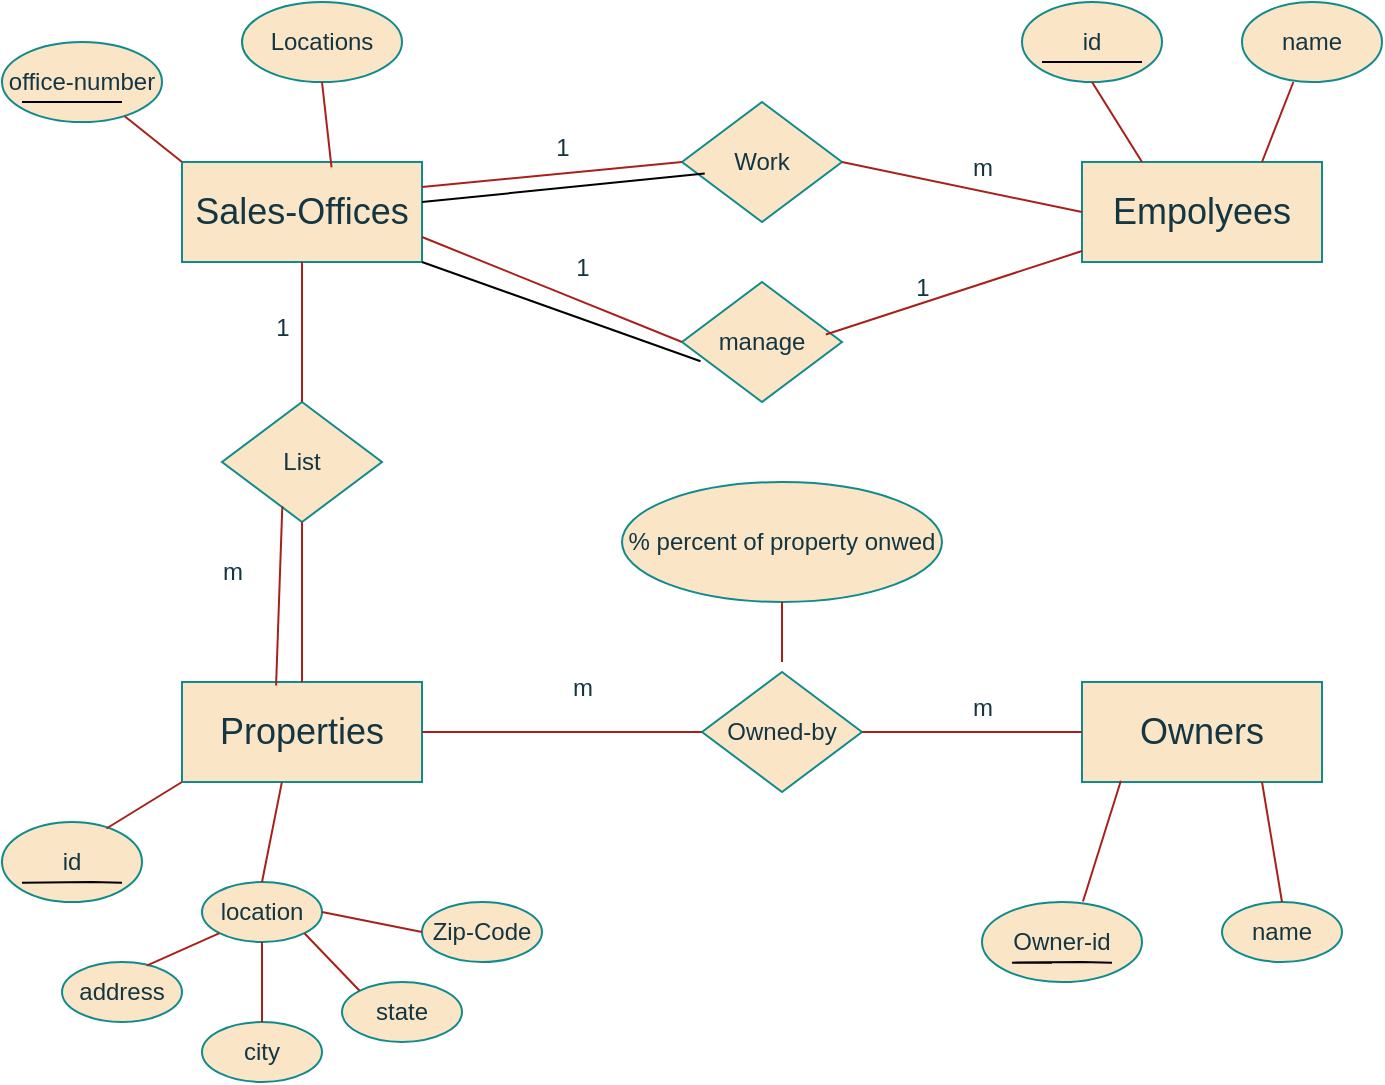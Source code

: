 <mxfile version="21.3.7" type="device">
  <diagram name="Page-1" id="7YlPffgC-rGrnvoq_Qv7">
    <mxGraphModel dx="915" dy="828" grid="1" gridSize="10" guides="1" tooltips="1" connect="1" arrows="1" fold="1" page="1" pageScale="1" pageWidth="850" pageHeight="1100" math="0" shadow="0">
      <root>
        <mxCell id="0" />
        <mxCell id="1" parent="0" />
        <mxCell id="7ODVU_EfmexJQ0koivd1-1" value="&lt;font style=&quot;font-size: 18px;&quot;&gt;Sales-Offices&lt;/font&gt;" style="rounded=0;whiteSpace=wrap;html=1;labelBackgroundColor=none;fillColor=#FAE5C7;strokeColor=#0F8B8D;fontColor=#143642;" parent="1" vertex="1">
          <mxGeometry x="110" y="150" width="120" height="50" as="geometry" />
        </mxCell>
        <mxCell id="7ODVU_EfmexJQ0koivd1-2" value="office-number" style="ellipse;whiteSpace=wrap;html=1;labelBackgroundColor=none;fillColor=#FAE5C7;strokeColor=#0F8B8D;fontColor=#143642;" parent="1" vertex="1">
          <mxGeometry x="20" y="90" width="80" height="40" as="geometry" />
        </mxCell>
        <mxCell id="7ODVU_EfmexJQ0koivd1-3" value="Locations" style="ellipse;whiteSpace=wrap;html=1;labelBackgroundColor=none;fillColor=#FAE5C7;strokeColor=#0F8B8D;fontColor=#143642;" parent="1" vertex="1">
          <mxGeometry x="140" y="70" width="80" height="40" as="geometry" />
        </mxCell>
        <mxCell id="7ODVU_EfmexJQ0koivd1-4" value="&lt;font style=&quot;font-size: 18px;&quot;&gt;Empolyees&lt;/font&gt;" style="rounded=0;whiteSpace=wrap;html=1;labelBackgroundColor=none;fillColor=#FAE5C7;strokeColor=#0F8B8D;fontColor=#143642;" parent="1" vertex="1">
          <mxGeometry x="560" y="150" width="120" height="50" as="geometry" />
        </mxCell>
        <mxCell id="7ODVU_EfmexJQ0koivd1-5" value="id" style="ellipse;whiteSpace=wrap;html=1;labelBackgroundColor=none;fillColor=#FAE5C7;strokeColor=#0F8B8D;fontColor=#143642;" parent="1" vertex="1">
          <mxGeometry x="530" y="70" width="70" height="40" as="geometry" />
        </mxCell>
        <mxCell id="7ODVU_EfmexJQ0koivd1-6" value="name" style="ellipse;whiteSpace=wrap;html=1;labelBackgroundColor=none;fillColor=#FAE5C7;strokeColor=#0F8B8D;fontColor=#143642;" parent="1" vertex="1">
          <mxGeometry x="640" y="70" width="70" height="40" as="geometry" />
        </mxCell>
        <mxCell id="7ODVU_EfmexJQ0koivd1-8" value="&lt;font style=&quot;font-size: 18px;&quot;&gt;Properties&lt;/font&gt;" style="rounded=0;whiteSpace=wrap;html=1;labelBackgroundColor=none;fillColor=#FAE5C7;strokeColor=#0F8B8D;fontColor=#143642;" parent="1" vertex="1">
          <mxGeometry x="110" y="410" width="120" height="50" as="geometry" />
        </mxCell>
        <mxCell id="7ODVU_EfmexJQ0koivd1-9" value="id" style="ellipse;whiteSpace=wrap;html=1;labelBackgroundColor=none;fillColor=#FAE5C7;strokeColor=#0F8B8D;fontColor=#143642;" parent="1" vertex="1">
          <mxGeometry x="20" y="480" width="70" height="40" as="geometry" />
        </mxCell>
        <mxCell id="7ODVU_EfmexJQ0koivd1-10" value="location" style="ellipse;whiteSpace=wrap;html=1;labelBackgroundColor=none;fillColor=#FAE5C7;strokeColor=#0F8B8D;fontColor=#143642;" parent="1" vertex="1">
          <mxGeometry x="120" y="510" width="60" height="30" as="geometry" />
        </mxCell>
        <mxCell id="7ODVU_EfmexJQ0koivd1-11" value="address" style="ellipse;whiteSpace=wrap;html=1;labelBackgroundColor=none;fillColor=#FAE5C7;strokeColor=#0F8B8D;fontColor=#143642;" parent="1" vertex="1">
          <mxGeometry x="50" y="550" width="60" height="30" as="geometry" />
        </mxCell>
        <mxCell id="7ODVU_EfmexJQ0koivd1-12" value="city" style="ellipse;whiteSpace=wrap;html=1;labelBackgroundColor=none;fillColor=#FAE5C7;strokeColor=#0F8B8D;fontColor=#143642;" parent="1" vertex="1">
          <mxGeometry x="120" y="580" width="60" height="30" as="geometry" />
        </mxCell>
        <mxCell id="7ODVU_EfmexJQ0koivd1-13" value="state" style="ellipse;whiteSpace=wrap;html=1;labelBackgroundColor=none;fillColor=#FAE5C7;strokeColor=#0F8B8D;fontColor=#143642;" parent="1" vertex="1">
          <mxGeometry x="190" y="560" width="60" height="30" as="geometry" />
        </mxCell>
        <mxCell id="7ODVU_EfmexJQ0koivd1-14" value="Zip-Code" style="ellipse;whiteSpace=wrap;html=1;labelBackgroundColor=none;fillColor=#FAE5C7;strokeColor=#0F8B8D;fontColor=#143642;" parent="1" vertex="1">
          <mxGeometry x="230" y="520" width="60" height="30" as="geometry" />
        </mxCell>
        <mxCell id="7ODVU_EfmexJQ0koivd1-15" value="&lt;font style=&quot;font-size: 18px;&quot;&gt;Owners&lt;/font&gt;" style="rounded=0;whiteSpace=wrap;html=1;labelBackgroundColor=none;fillColor=#FAE5C7;strokeColor=#0F8B8D;fontColor=#143642;" parent="1" vertex="1">
          <mxGeometry x="560" y="410" width="120" height="50" as="geometry" />
        </mxCell>
        <mxCell id="7ODVU_EfmexJQ0koivd1-16" value="Owner-id" style="ellipse;whiteSpace=wrap;html=1;labelBackgroundColor=none;fillColor=#FAE5C7;strokeColor=#0F8B8D;fontColor=#143642;" parent="1" vertex="1">
          <mxGeometry x="510" y="520" width="80" height="40" as="geometry" />
        </mxCell>
        <mxCell id="7ODVU_EfmexJQ0koivd1-17" value="name" style="ellipse;whiteSpace=wrap;html=1;labelBackgroundColor=none;fillColor=#FAE5C7;strokeColor=#0F8B8D;fontColor=#143642;" parent="1" vertex="1">
          <mxGeometry x="630" y="520" width="60" height="30" as="geometry" />
        </mxCell>
        <mxCell id="7ODVU_EfmexJQ0koivd1-18" value="Work" style="rhombus;whiteSpace=wrap;html=1;labelBackgroundColor=none;fillColor=#FAE5C7;strokeColor=#0F8B8D;fontColor=#143642;" parent="1" vertex="1">
          <mxGeometry x="360" y="120" width="80" height="60" as="geometry" />
        </mxCell>
        <mxCell id="7ODVU_EfmexJQ0koivd1-19" value="" style="endArrow=none;html=1;rounded=0;exitX=0.416;exitY=1.004;exitDx=0;exitDy=0;exitPerimeter=0;entryX=0.5;entryY=0;entryDx=0;entryDy=0;labelBackgroundColor=none;strokeColor=#A8201A;fontColor=default;" parent="1" source="7ODVU_EfmexJQ0koivd1-8" target="7ODVU_EfmexJQ0koivd1-10" edge="1">
          <mxGeometry width="50" height="50" relative="1" as="geometry">
            <mxPoint x="400" y="350" as="sourcePoint" />
            <mxPoint x="160" y="510" as="targetPoint" />
          </mxGeometry>
        </mxCell>
        <mxCell id="7ODVU_EfmexJQ0koivd1-20" value="" style="endArrow=none;html=1;rounded=0;exitX=0.706;exitY=0.059;exitDx=0;exitDy=0;exitPerimeter=0;entryX=0;entryY=1;entryDx=0;entryDy=0;labelBackgroundColor=none;strokeColor=#A8201A;fontColor=default;" parent="1" source="7ODVU_EfmexJQ0koivd1-11" target="7ODVU_EfmexJQ0koivd1-10" edge="1">
          <mxGeometry width="50" height="50" relative="1" as="geometry">
            <mxPoint x="170" y="470" as="sourcePoint" />
            <mxPoint x="167" y="517" as="targetPoint" />
          </mxGeometry>
        </mxCell>
        <mxCell id="7ODVU_EfmexJQ0koivd1-21" value="" style="endArrow=none;html=1;rounded=0;exitX=0.5;exitY=0;exitDx=0;exitDy=0;entryX=0.5;entryY=1;entryDx=0;entryDy=0;labelBackgroundColor=none;strokeColor=#A8201A;fontColor=default;" parent="1" source="7ODVU_EfmexJQ0koivd1-12" target="7ODVU_EfmexJQ0koivd1-10" edge="1">
          <mxGeometry width="50" height="50" relative="1" as="geometry">
            <mxPoint x="170" y="470" as="sourcePoint" />
            <mxPoint x="160" y="520" as="targetPoint" />
          </mxGeometry>
        </mxCell>
        <mxCell id="7ODVU_EfmexJQ0koivd1-22" value="" style="endArrow=none;html=1;rounded=0;exitX=0;exitY=0;exitDx=0;exitDy=0;entryX=1;entryY=1;entryDx=0;entryDy=0;labelBackgroundColor=none;strokeColor=#A8201A;fontColor=default;" parent="1" source="7ODVU_EfmexJQ0koivd1-13" target="7ODVU_EfmexJQ0koivd1-10" edge="1">
          <mxGeometry width="50" height="50" relative="1" as="geometry">
            <mxPoint x="160" y="590" as="sourcePoint" />
            <mxPoint x="160" y="550" as="targetPoint" />
          </mxGeometry>
        </mxCell>
        <mxCell id="7ODVU_EfmexJQ0koivd1-23" value="" style="endArrow=none;html=1;rounded=0;exitX=0;exitY=0.5;exitDx=0;exitDy=0;entryX=1;entryY=0.5;entryDx=0;entryDy=0;labelBackgroundColor=none;strokeColor=#A8201A;fontColor=default;" parent="1" source="7ODVU_EfmexJQ0koivd1-14" target="7ODVU_EfmexJQ0koivd1-10" edge="1">
          <mxGeometry width="50" height="50" relative="1" as="geometry">
            <mxPoint x="209" y="574" as="sourcePoint" />
            <mxPoint x="181" y="546" as="targetPoint" />
          </mxGeometry>
        </mxCell>
        <mxCell id="7ODVU_EfmexJQ0koivd1-24" value="" style="endArrow=none;html=1;rounded=0;exitX=0;exitY=1;exitDx=0;exitDy=0;entryX=0.746;entryY=0.081;entryDx=0;entryDy=0;entryPerimeter=0;labelBackgroundColor=none;strokeColor=#A8201A;fontColor=default;" parent="1" source="7ODVU_EfmexJQ0koivd1-8" target="7ODVU_EfmexJQ0koivd1-9" edge="1">
          <mxGeometry width="50" height="50" relative="1" as="geometry">
            <mxPoint x="240" y="545" as="sourcePoint" />
            <mxPoint x="190" y="535" as="targetPoint" />
          </mxGeometry>
        </mxCell>
        <mxCell id="7ODVU_EfmexJQ0koivd1-25" value="" style="endArrow=none;html=1;rounded=0;exitX=0.162;exitY=0.987;exitDx=0;exitDy=0;entryX=0.631;entryY=-0.007;entryDx=0;entryDy=0;entryPerimeter=0;exitPerimeter=0;labelBackgroundColor=none;strokeColor=#A8201A;fontColor=default;" parent="1" source="7ODVU_EfmexJQ0koivd1-15" target="7ODVU_EfmexJQ0koivd1-16" edge="1">
          <mxGeometry width="50" height="50" relative="1" as="geometry">
            <mxPoint x="120" y="470" as="sourcePoint" />
            <mxPoint x="75" y="492" as="targetPoint" />
          </mxGeometry>
        </mxCell>
        <mxCell id="7ODVU_EfmexJQ0koivd1-26" value="" style="endArrow=none;html=1;rounded=0;exitX=0.75;exitY=1;exitDx=0;exitDy=0;entryX=0.5;entryY=0;entryDx=0;entryDy=0;labelBackgroundColor=none;strokeColor=#A8201A;fontColor=default;" parent="1" source="7ODVU_EfmexJQ0koivd1-15" target="7ODVU_EfmexJQ0koivd1-17" edge="1">
          <mxGeometry width="50" height="50" relative="1" as="geometry">
            <mxPoint x="589" y="469" as="sourcePoint" />
            <mxPoint x="578" y="526" as="targetPoint" />
          </mxGeometry>
        </mxCell>
        <mxCell id="7ODVU_EfmexJQ0koivd1-27" value="" style="endArrow=none;html=1;rounded=0;entryX=0.5;entryY=1;entryDx=0;entryDy=0;exitX=0.25;exitY=0;exitDx=0;exitDy=0;labelBackgroundColor=none;strokeColor=#A8201A;fontColor=default;" parent="1" source="7ODVU_EfmexJQ0koivd1-4" target="7ODVU_EfmexJQ0koivd1-5" edge="1">
          <mxGeometry width="50" height="50" relative="1" as="geometry">
            <mxPoint x="400" y="350" as="sourcePoint" />
            <mxPoint x="450" y="300" as="targetPoint" />
          </mxGeometry>
        </mxCell>
        <mxCell id="7ODVU_EfmexJQ0koivd1-28" value="" style="endArrow=none;html=1;rounded=0;entryX=0.367;entryY=1;entryDx=0;entryDy=0;exitX=0.75;exitY=0;exitDx=0;exitDy=0;entryPerimeter=0;labelBackgroundColor=none;strokeColor=#A8201A;fontColor=default;" parent="1" source="7ODVU_EfmexJQ0koivd1-4" target="7ODVU_EfmexJQ0koivd1-6" edge="1">
          <mxGeometry width="50" height="50" relative="1" as="geometry">
            <mxPoint x="600" y="160" as="sourcePoint" />
            <mxPoint x="575" y="120" as="targetPoint" />
          </mxGeometry>
        </mxCell>
        <mxCell id="7ODVU_EfmexJQ0koivd1-29" value="" style="endArrow=none;html=1;rounded=0;entryX=0.5;entryY=1;entryDx=0;entryDy=0;exitX=0.623;exitY=0.053;exitDx=0;exitDy=0;exitPerimeter=0;labelBackgroundColor=none;strokeColor=#A8201A;fontColor=default;" parent="1" source="7ODVU_EfmexJQ0koivd1-1" target="7ODVU_EfmexJQ0koivd1-3" edge="1">
          <mxGeometry width="50" height="50" relative="1" as="geometry">
            <mxPoint x="400" y="350" as="sourcePoint" />
            <mxPoint x="450" y="300" as="targetPoint" />
          </mxGeometry>
        </mxCell>
        <mxCell id="7ODVU_EfmexJQ0koivd1-30" value="" style="endArrow=none;html=1;rounded=0;exitX=0;exitY=0;exitDx=0;exitDy=0;labelBackgroundColor=none;strokeColor=#A8201A;fontColor=default;" parent="1" source="7ODVU_EfmexJQ0koivd1-1" target="7ODVU_EfmexJQ0koivd1-2" edge="1">
          <mxGeometry width="50" height="50" relative="1" as="geometry">
            <mxPoint x="195" y="163" as="sourcePoint" />
            <mxPoint x="190" y="120" as="targetPoint" />
          </mxGeometry>
        </mxCell>
        <mxCell id="7ODVU_EfmexJQ0koivd1-31" value="manage" style="rhombus;whiteSpace=wrap;html=1;labelBackgroundColor=none;fillColor=#FAE5C7;strokeColor=#0F8B8D;fontColor=#143642;" parent="1" vertex="1">
          <mxGeometry x="360" y="210" width="80" height="60" as="geometry" />
        </mxCell>
        <mxCell id="7ODVU_EfmexJQ0koivd1-32" value="" style="endArrow=none;html=1;rounded=0;entryX=1;entryY=0.25;entryDx=0;entryDy=0;exitX=0;exitY=0.5;exitDx=0;exitDy=0;labelBackgroundColor=none;strokeColor=#A8201A;fontColor=default;" parent="1" source="7ODVU_EfmexJQ0koivd1-18" target="7ODVU_EfmexJQ0koivd1-1" edge="1">
          <mxGeometry width="50" height="50" relative="1" as="geometry">
            <mxPoint x="400" y="350" as="sourcePoint" />
            <mxPoint x="450" y="300" as="targetPoint" />
          </mxGeometry>
        </mxCell>
        <mxCell id="7ODVU_EfmexJQ0koivd1-33" value="" style="endArrow=none;html=1;rounded=0;exitX=0;exitY=0.5;exitDx=0;exitDy=0;entryX=1;entryY=0.5;entryDx=0;entryDy=0;labelBackgroundColor=none;strokeColor=#A8201A;fontColor=default;" parent="1" source="7ODVU_EfmexJQ0koivd1-4" target="7ODVU_EfmexJQ0koivd1-18" edge="1">
          <mxGeometry width="50" height="50" relative="1" as="geometry">
            <mxPoint x="550" y="170" as="sourcePoint" />
            <mxPoint x="240" y="173" as="targetPoint" />
          </mxGeometry>
        </mxCell>
        <mxCell id="7ODVU_EfmexJQ0koivd1-36" value="" style="endArrow=none;html=1;rounded=0;entryX=1;entryY=0.75;entryDx=0;entryDy=0;exitX=0;exitY=0.5;exitDx=0;exitDy=0;labelBackgroundColor=none;strokeColor=#A8201A;fontColor=default;" parent="1" source="7ODVU_EfmexJQ0koivd1-31" target="7ODVU_EfmexJQ0koivd1-1" edge="1">
          <mxGeometry width="50" height="50" relative="1" as="geometry">
            <mxPoint x="370" y="160" as="sourcePoint" />
            <mxPoint x="240" y="173" as="targetPoint" />
          </mxGeometry>
        </mxCell>
        <mxCell id="7ODVU_EfmexJQ0koivd1-37" value="" style="endArrow=none;html=1;rounded=0;exitX=0.899;exitY=0.437;exitDx=0;exitDy=0;exitPerimeter=0;labelBackgroundColor=none;strokeColor=#A8201A;fontColor=default;" parent="1" source="7ODVU_EfmexJQ0koivd1-31" target="7ODVU_EfmexJQ0koivd1-4" edge="1">
          <mxGeometry width="50" height="50" relative="1" as="geometry">
            <mxPoint x="370" y="250" as="sourcePoint" />
            <mxPoint x="240" y="198" as="targetPoint" />
          </mxGeometry>
        </mxCell>
        <mxCell id="7ODVU_EfmexJQ0koivd1-38" value="1" style="text;html=1;align=center;verticalAlign=middle;resizable=0;points=[];autosize=1;strokeColor=none;fillColor=none;labelBackgroundColor=none;fontColor=#143642;" parent="1" vertex="1">
          <mxGeometry x="285" y="128" width="30" height="30" as="geometry" />
        </mxCell>
        <mxCell id="7ODVU_EfmexJQ0koivd1-39" value="m" style="text;html=1;align=center;verticalAlign=middle;resizable=0;points=[];autosize=1;strokeColor=none;fillColor=none;labelBackgroundColor=none;fontColor=#143642;" parent="1" vertex="1">
          <mxGeometry x="495" y="138" width="30" height="30" as="geometry" />
        </mxCell>
        <mxCell id="7ODVU_EfmexJQ0koivd1-40" value="1" style="text;html=1;align=center;verticalAlign=middle;resizable=0;points=[];autosize=1;strokeColor=none;fillColor=none;labelBackgroundColor=none;fontColor=#143642;" parent="1" vertex="1">
          <mxGeometry x="295" y="188" width="30" height="30" as="geometry" />
        </mxCell>
        <mxCell id="7ODVU_EfmexJQ0koivd1-41" value="1" style="text;html=1;align=center;verticalAlign=middle;resizable=0;points=[];autosize=1;strokeColor=none;fillColor=none;labelBackgroundColor=none;fontColor=#143642;" parent="1" vertex="1">
          <mxGeometry x="465" y="198" width="30" height="30" as="geometry" />
        </mxCell>
        <mxCell id="7ODVU_EfmexJQ0koivd1-42" value="Owned-by" style="rhombus;whiteSpace=wrap;html=1;labelBackgroundColor=none;fillColor=#FAE5C7;strokeColor=#0F8B8D;fontColor=#143642;" parent="1" vertex="1">
          <mxGeometry x="370" y="405" width="80" height="60" as="geometry" />
        </mxCell>
        <mxCell id="7ODVU_EfmexJQ0koivd1-43" value="" style="endArrow=none;html=1;rounded=0;exitX=1;exitY=0.5;exitDx=0;exitDy=0;labelBackgroundColor=none;strokeColor=#A8201A;fontColor=default;" parent="1" source="7ODVU_EfmexJQ0koivd1-8" target="7ODVU_EfmexJQ0koivd1-42" edge="1">
          <mxGeometry width="50" height="50" relative="1" as="geometry">
            <mxPoint x="400" y="350" as="sourcePoint" />
            <mxPoint x="450" y="300" as="targetPoint" />
          </mxGeometry>
        </mxCell>
        <mxCell id="7ODVU_EfmexJQ0koivd1-44" value="" style="endArrow=none;html=1;rounded=0;exitX=1;exitY=0.5;exitDx=0;exitDy=0;labelBackgroundColor=none;strokeColor=#A8201A;fontColor=default;" parent="1" source="7ODVU_EfmexJQ0koivd1-42" target="7ODVU_EfmexJQ0koivd1-15" edge="1">
          <mxGeometry width="50" height="50" relative="1" as="geometry">
            <mxPoint x="240" y="445" as="sourcePoint" />
            <mxPoint x="380" y="445" as="targetPoint" />
          </mxGeometry>
        </mxCell>
        <mxCell id="7ODVU_EfmexJQ0koivd1-45" value="m" style="text;html=1;align=center;verticalAlign=middle;resizable=0;points=[];autosize=1;strokeColor=none;fillColor=none;labelBackgroundColor=none;fontColor=#143642;" parent="1" vertex="1">
          <mxGeometry x="295" y="398" width="30" height="30" as="geometry" />
        </mxCell>
        <mxCell id="7ODVU_EfmexJQ0koivd1-46" value="m" style="text;html=1;align=center;verticalAlign=middle;resizable=0;points=[];autosize=1;strokeColor=none;fillColor=none;labelBackgroundColor=none;fontColor=#143642;" parent="1" vertex="1">
          <mxGeometry x="495" y="408" width="30" height="30" as="geometry" />
        </mxCell>
        <mxCell id="7ODVU_EfmexJQ0koivd1-47" value="% percent of property onwed" style="ellipse;whiteSpace=wrap;html=1;labelBackgroundColor=none;fillColor=#FAE5C7;strokeColor=#0F8B8D;fontColor=#143642;" parent="1" vertex="1">
          <mxGeometry x="330" y="310" width="160" height="60" as="geometry" />
        </mxCell>
        <mxCell id="7ODVU_EfmexJQ0koivd1-50" value="" style="endArrow=none;html=1;rounded=0;exitX=0.5;exitY=1;exitDx=0;exitDy=0;labelBackgroundColor=none;strokeColor=#A8201A;fontColor=default;" parent="1" source="7ODVU_EfmexJQ0koivd1-47" edge="1">
          <mxGeometry width="50" height="50" relative="1" as="geometry">
            <mxPoint x="400" y="350" as="sourcePoint" />
            <mxPoint x="410" y="400" as="targetPoint" />
          </mxGeometry>
        </mxCell>
        <mxCell id="7ODVU_EfmexJQ0koivd1-51" value="List" style="rhombus;whiteSpace=wrap;html=1;labelBackgroundColor=none;fillColor=#FAE5C7;strokeColor=#0F8B8D;fontColor=#143642;" parent="1" vertex="1">
          <mxGeometry x="130" y="270" width="80" height="60" as="geometry" />
        </mxCell>
        <mxCell id="7ODVU_EfmexJQ0koivd1-52" value="" style="endArrow=none;html=1;rounded=0;entryX=0.5;entryY=1;entryDx=0;entryDy=0;labelBackgroundColor=none;strokeColor=#A8201A;fontColor=default;" parent="1" source="7ODVU_EfmexJQ0koivd1-51" target="7ODVU_EfmexJQ0koivd1-1" edge="1">
          <mxGeometry width="50" height="50" relative="1" as="geometry">
            <mxPoint x="400" y="350" as="sourcePoint" />
            <mxPoint x="450" y="300" as="targetPoint" />
          </mxGeometry>
        </mxCell>
        <mxCell id="7ODVU_EfmexJQ0koivd1-53" value="" style="endArrow=none;html=1;rounded=0;labelBackgroundColor=none;strokeColor=#A8201A;fontColor=default;exitX=0.377;exitY=0.869;exitDx=0;exitDy=0;exitPerimeter=0;entryX=0.392;entryY=0.035;entryDx=0;entryDy=0;entryPerimeter=0;" parent="1" source="7ODVU_EfmexJQ0koivd1-51" target="7ODVU_EfmexJQ0koivd1-8" edge="1">
          <mxGeometry width="50" height="50" relative="1" as="geometry">
            <mxPoint x="170" y="330" as="sourcePoint" />
            <mxPoint x="160" y="400" as="targetPoint" />
          </mxGeometry>
        </mxCell>
        <mxCell id="7ODVU_EfmexJQ0koivd1-54" value="1" style="text;html=1;align=center;verticalAlign=middle;resizable=0;points=[];autosize=1;strokeColor=none;fillColor=none;labelBackgroundColor=none;fontColor=#143642;" parent="1" vertex="1">
          <mxGeometry x="145" y="218" width="30" height="30" as="geometry" />
        </mxCell>
        <mxCell id="7ODVU_EfmexJQ0koivd1-55" value="m" style="text;html=1;align=center;verticalAlign=middle;resizable=0;points=[];autosize=1;strokeColor=none;fillColor=none;labelBackgroundColor=none;fontColor=#143642;" parent="1" vertex="1">
          <mxGeometry x="120" y="340" width="30" height="30" as="geometry" />
        </mxCell>
        <mxCell id="rmkjHl7DAO5uTL_sPLRn-8" value="" style="endArrow=none;html=1;rounded=0;entryX=0.142;entryY=0.596;entryDx=0;entryDy=0;entryPerimeter=0;" edge="1" parent="1" target="7ODVU_EfmexJQ0koivd1-18">
          <mxGeometry width="50" height="50" relative="1" as="geometry">
            <mxPoint x="230" y="170" as="sourcePoint" />
            <mxPoint x="380" y="290" as="targetPoint" />
          </mxGeometry>
        </mxCell>
        <mxCell id="rmkjHl7DAO5uTL_sPLRn-9" value="" style="endArrow=none;html=1;rounded=0;entryX=0.116;entryY=0.66;entryDx=0;entryDy=0;entryPerimeter=0;exitX=1;exitY=1;exitDx=0;exitDy=0;exitPerimeter=0;" edge="1" parent="1" source="7ODVU_EfmexJQ0koivd1-1" target="7ODVU_EfmexJQ0koivd1-31">
          <mxGeometry width="50" height="50" relative="1" as="geometry">
            <mxPoint x="220" y="190" as="sourcePoint" />
            <mxPoint x="380" y="290" as="targetPoint" />
          </mxGeometry>
        </mxCell>
        <mxCell id="rmkjHl7DAO5uTL_sPLRn-12" value="" style="endArrow=none;html=1;rounded=0;labelBackgroundColor=none;strokeColor=#A8201A;fontColor=default;exitX=0.5;exitY=1;exitDx=0;exitDy=0;entryX=0.5;entryY=0;entryDx=0;entryDy=0;" edge="1" parent="1" source="7ODVU_EfmexJQ0koivd1-51" target="7ODVU_EfmexJQ0koivd1-8">
          <mxGeometry width="50" height="50" relative="1" as="geometry">
            <mxPoint x="183" y="340" as="sourcePoint" />
            <mxPoint x="170" y="400" as="targetPoint" />
          </mxGeometry>
        </mxCell>
        <mxCell id="rmkjHl7DAO5uTL_sPLRn-13" value="" style="endArrow=none;html=1;rounded=0;" edge="1" parent="1">
          <mxGeometry width="50" height="50" relative="1" as="geometry">
            <mxPoint x="50" y="120" as="sourcePoint" />
            <mxPoint x="80" y="120" as="targetPoint" />
            <Array as="points">
              <mxPoint x="30" y="120" />
            </Array>
          </mxGeometry>
        </mxCell>
        <mxCell id="rmkjHl7DAO5uTL_sPLRn-14" value="" style="endArrow=none;html=1;rounded=0;" edge="1" parent="1">
          <mxGeometry width="50" height="50" relative="1" as="geometry">
            <mxPoint x="560" y="100" as="sourcePoint" />
            <mxPoint x="590" y="100" as="targetPoint" />
            <Array as="points">
              <mxPoint x="540" y="100" />
            </Array>
          </mxGeometry>
        </mxCell>
        <mxCell id="rmkjHl7DAO5uTL_sPLRn-15" value="" style="endArrow=none;html=1;rounded=0;" edge="1" parent="1">
          <mxGeometry width="50" height="50" relative="1" as="geometry">
            <mxPoint x="50" y="510.33" as="sourcePoint" />
            <mxPoint x="80" y="510.33" as="targetPoint" />
            <Array as="points">
              <mxPoint x="30" y="510.33" />
              <mxPoint x="65" y="510" />
            </Array>
          </mxGeometry>
        </mxCell>
        <mxCell id="rmkjHl7DAO5uTL_sPLRn-16" value="" style="endArrow=none;html=1;rounded=0;" edge="1" parent="1">
          <mxGeometry width="50" height="50" relative="1" as="geometry">
            <mxPoint x="545" y="550.33" as="sourcePoint" />
            <mxPoint x="575" y="550.33" as="targetPoint" />
            <Array as="points">
              <mxPoint x="525" y="550.33" />
              <mxPoint x="560" y="550" />
            </Array>
          </mxGeometry>
        </mxCell>
      </root>
    </mxGraphModel>
  </diagram>
</mxfile>
